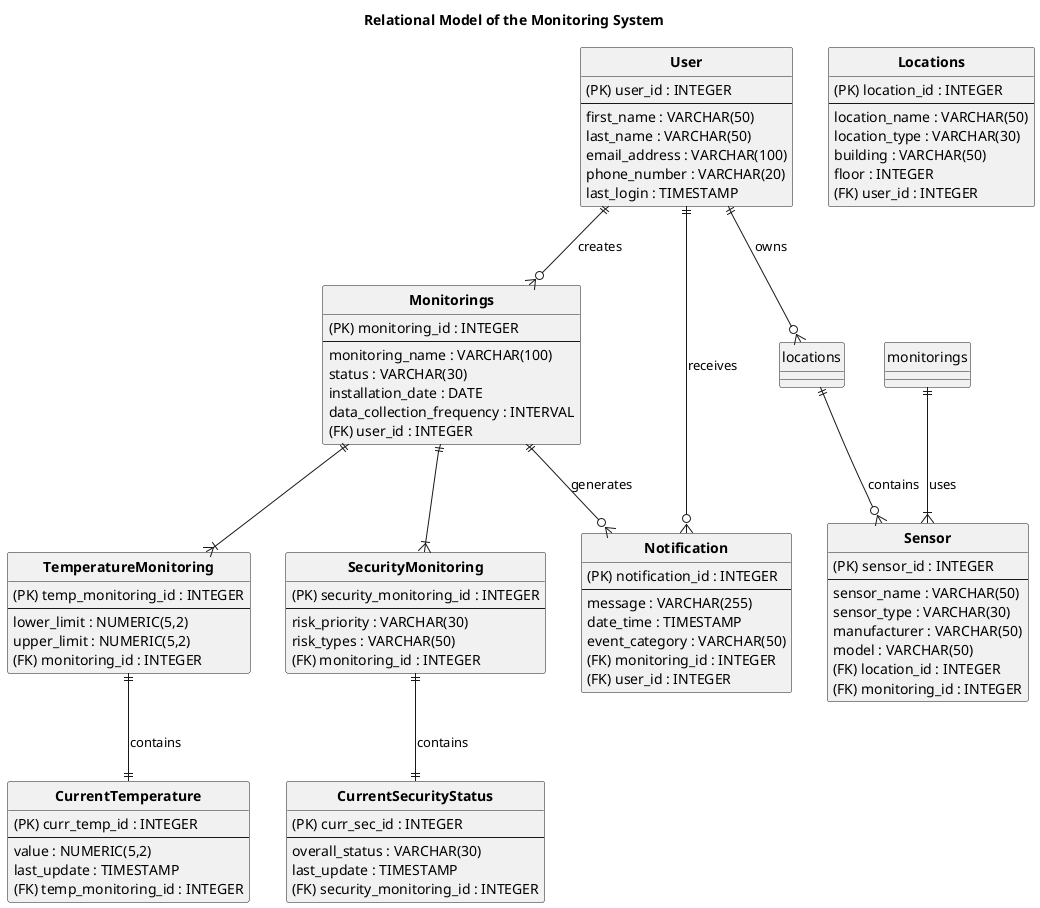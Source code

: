 @startuml
title Relational Model of the Monitoring System

hide circle

entity "**User**" as user {
  (PK) user_id : INTEGER
  --
  first_name : VARCHAR(50)
  last_name : VARCHAR(50)
  email_address : VARCHAR(100)
  phone_number : VARCHAR(20)
  last_login : TIMESTAMP
}

entity "**Monitorings**" as monitoring {
  (PK) monitoring_id : INTEGER
  --
  monitoring_name : VARCHAR(100)
  status : VARCHAR(30)
  installation_date : DATE
  data_collection_frequency : INTERVAL
  (FK) user_id : INTEGER
}

entity "**TemperatureMonitoring**" as tempMon {
  (PK) temp_monitoring_id : INTEGER
  --
  lower_limit : NUMERIC(5,2)
  upper_limit : NUMERIC(5,2)
  (FK) monitoring_id : INTEGER
}

entity "**SecurityMonitoring**" as secMon {
  (PK) security_monitoring_id : INTEGER
  --
  risk_priority : VARCHAR(30)
  risk_types : VARCHAR(50)
  (FK) monitoring_id : INTEGER
}

entity "**CurrentTemperature**" as currTemp {
  (PK) curr_temp_id : INTEGER
  --
  value : NUMERIC(5,2)
  last_update : TIMESTAMP
  (FK) temp_monitoring_id : INTEGER
}

entity "**CurrentSecurityStatus**" as currSec {
  (PK) curr_sec_id : INTEGER
  --
  overall_status : VARCHAR(30)
  last_update : TIMESTAMP
  (FK) security_monitoring_id : INTEGER
}

entity "**Notification**" as notif {
  (PK) notification_id : INTEGER
  --
  message : VARCHAR(255)
  date_time : TIMESTAMP
  event_category : VARCHAR(50)
  (FK) monitoring_id : INTEGER
  (FK) user_id : INTEGER
}

entity "**Sensor**" as sensor {
  (PK) sensor_id : INTEGER
  --
  sensor_name : VARCHAR(50)
  sensor_type : VARCHAR(30)
  manufacturer : VARCHAR(50)
  model : VARCHAR(50)
  (FK) location_id : INTEGER
  (FK) monitoring_id : INTEGER
}

entity "**Locations**" as location {
  (PK) location_id : INTEGER
  --
  location_name : VARCHAR(50)
  location_type : VARCHAR(30)
  building : VARCHAR(50)
  floor : INTEGER
  (FK) user_id : INTEGER
}

' --- Relationships ---
user                ||--o{ monitoring          : creates
monitoring          ||--|{ tempMon
monitoring          ||--|{ secMon
tempMon             ||--|| currTemp            : contains
secMon              ||--|| currSec             : contains
monitorings          ||--|{ sensor              : uses
locations            ||--o{ sensor              : contains
monitoring          ||--o{ notif               : generates
user                ||--o{ notif               : receives
user                ||--o{ locations           : owns

@enduml
